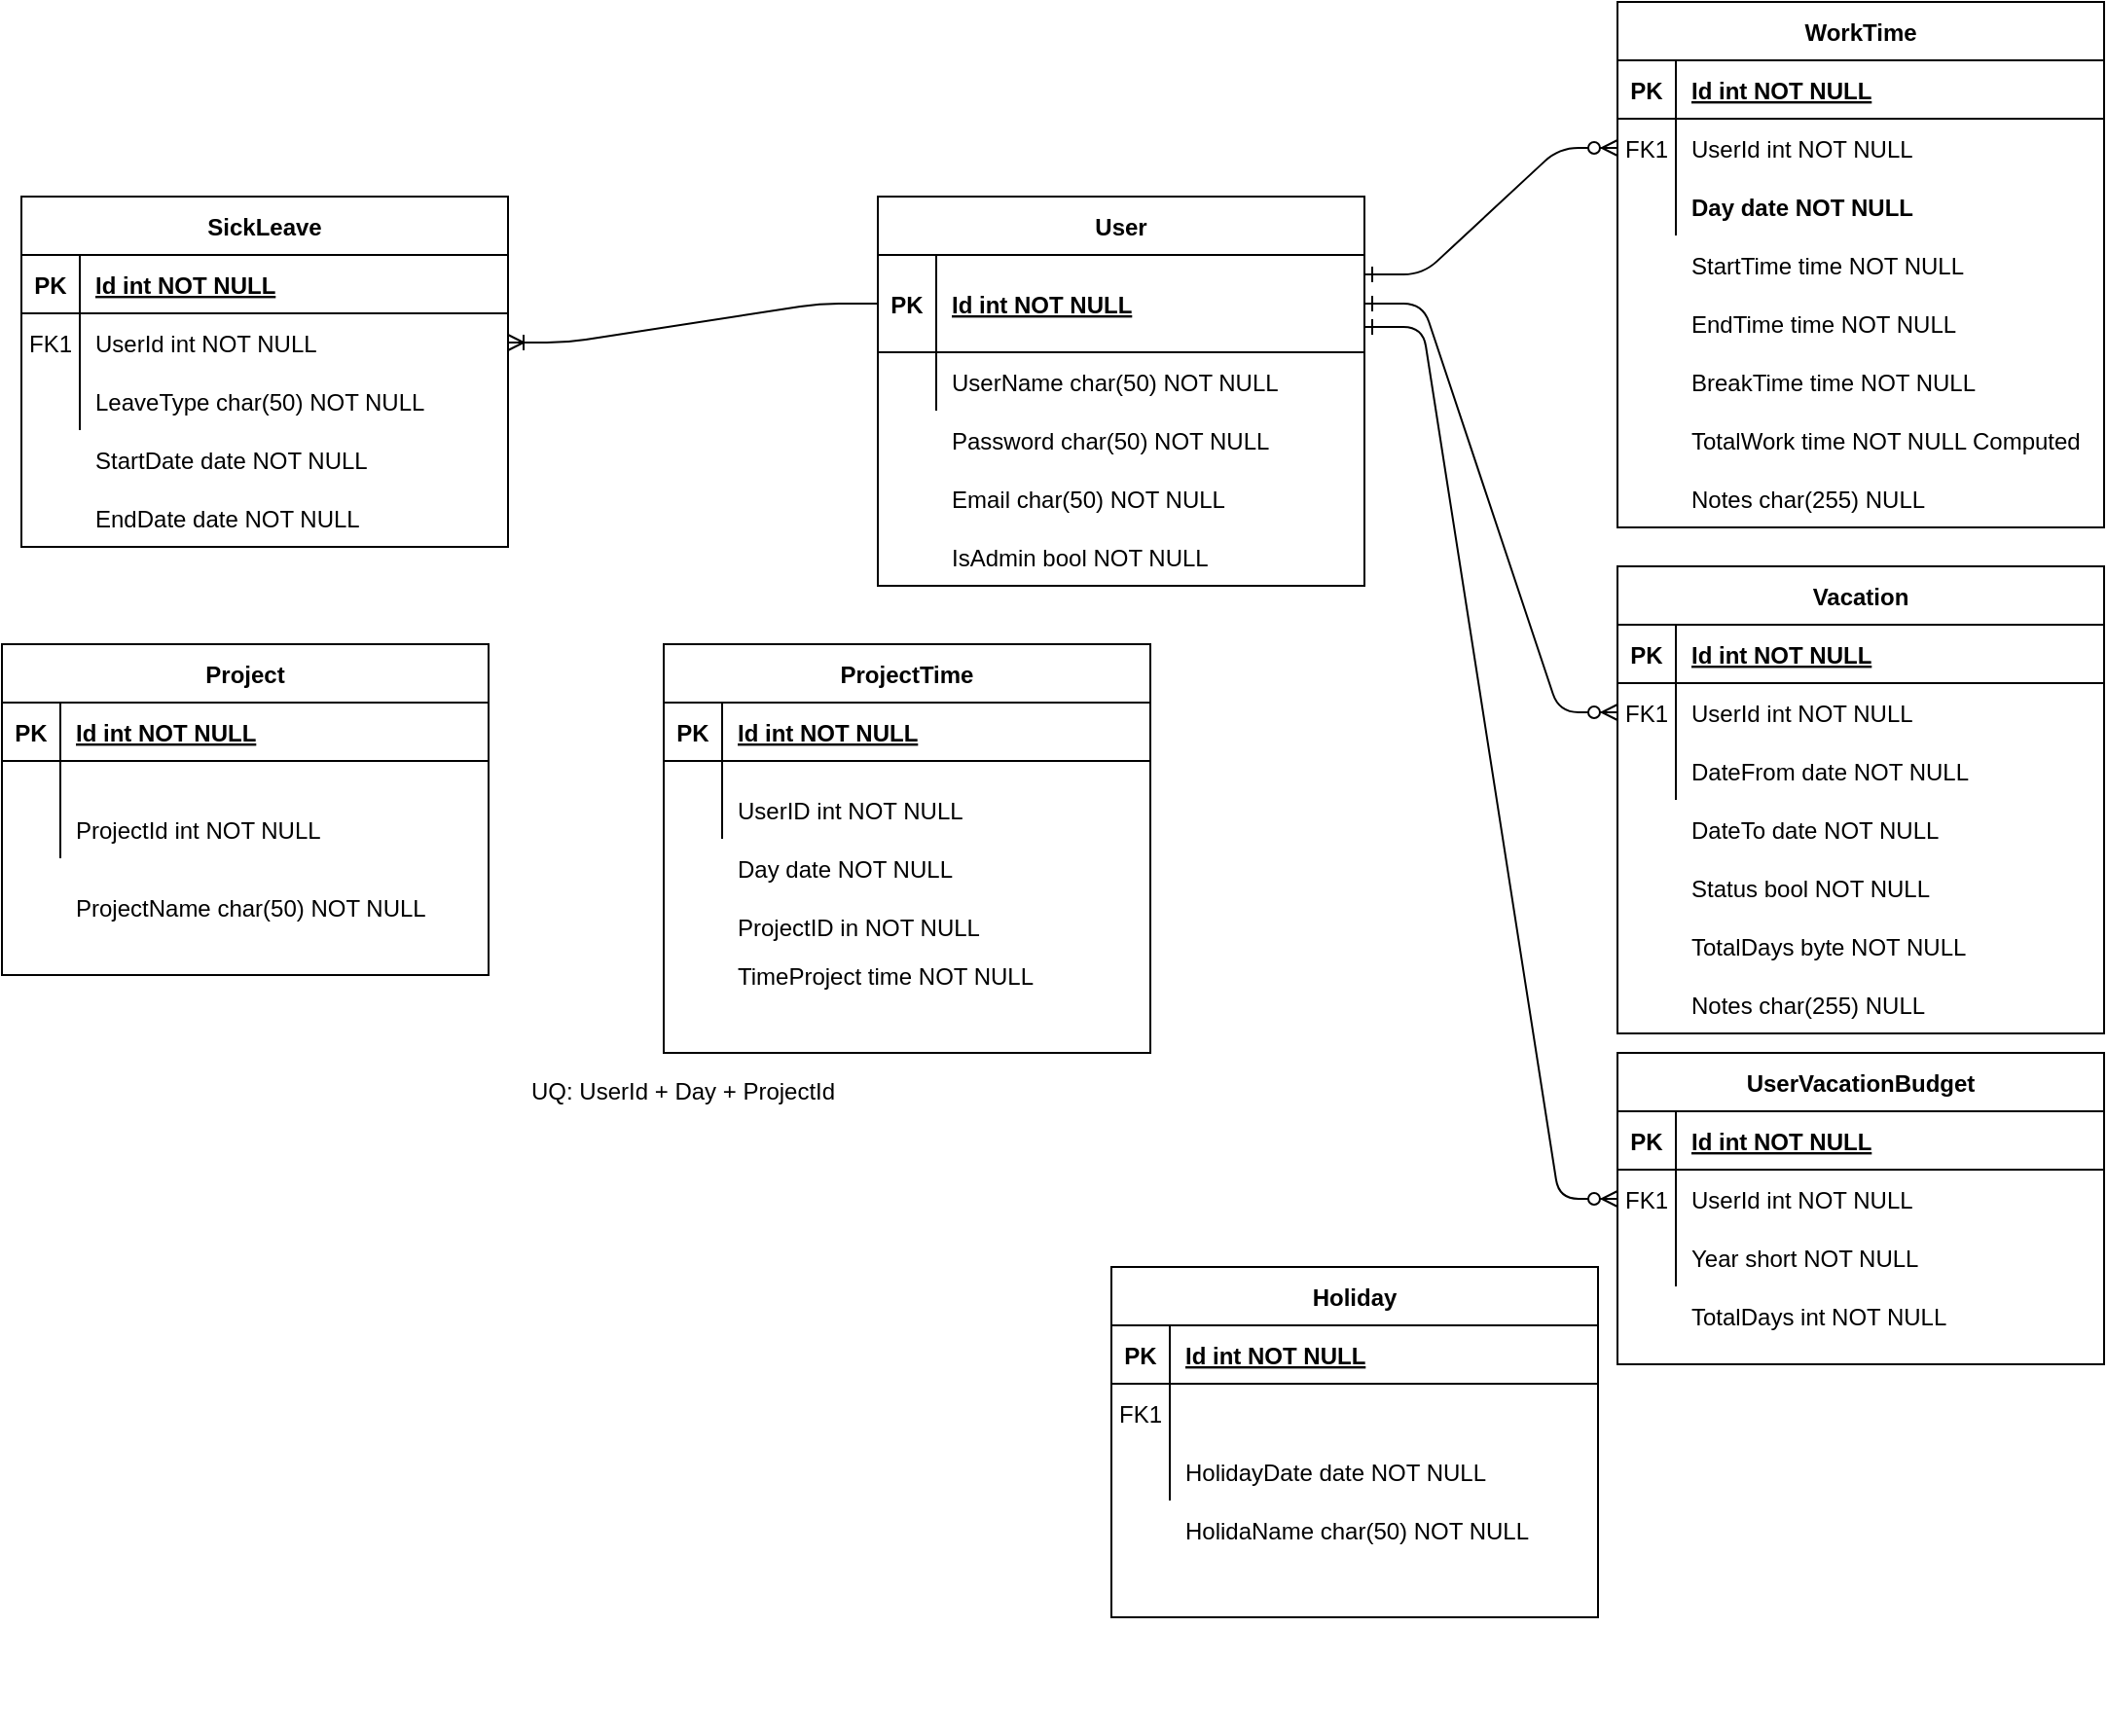 <mxfile version="13.9.9" type="device"><diagram id="R2lEEEUBdFMjLlhIrx00" name="Page-1"><mxGraphModel dx="2032" dy="792" grid="1" gridSize="10" guides="1" tooltips="1" connect="1" arrows="1" fold="1" page="1" pageScale="1" pageWidth="850" pageHeight="1100" math="0" shadow="0" extFonts="Permanent Marker^https://fonts.googleapis.com/css?family=Permanent+Marker"><root><mxCell id="0"/><mxCell id="1" parent="0"/><mxCell id="C-vyLk0tnHw3VtMMgP7b-1" value="" style="edgeStyle=entityRelationEdgeStyle;endArrow=ERzeroToMany;startArrow=ERone;endFill=1;startFill=0;" parent="1" target="C-vyLk0tnHw3VtMMgP7b-6" edge="1"><mxGeometry width="100" height="100" relative="1" as="geometry"><mxPoint x="450" y="150" as="sourcePoint"/><mxPoint x="440" y="620" as="targetPoint"/></mxGeometry></mxCell><mxCell id="0375sZLIrakor4TxVUf3-9" value="" style="edgeStyle=entityRelationEdgeStyle;endArrow=ERzeroToMany;startArrow=ERone;endFill=1;startFill=0;entryX=0;entryY=0.5;entryDx=0;entryDy=0;" parent="1" source="C-vyLk0tnHw3VtMMgP7b-24" target="C-vyLk0tnHw3VtMMgP7b-17" edge="1"><mxGeometry width="100" height="100" relative="1" as="geometry"><mxPoint x="370" y="170" as="sourcePoint"/><mxPoint x="450" y="200" as="targetPoint"/></mxGeometry></mxCell><mxCell id="0375sZLIrakor4TxVUf3-15" value="" style="group" parent="1" vertex="1" connectable="0"><mxGeometry x="580" y="10" width="250" height="270" as="geometry"/></mxCell><mxCell id="C-vyLk0tnHw3VtMMgP7b-2" value="WorkTime" style="shape=table;startSize=30;container=1;collapsible=1;childLayout=tableLayout;fixedRows=1;rowLines=0;fontStyle=1;align=center;resizeLast=1;" parent="0375sZLIrakor4TxVUf3-15" vertex="1"><mxGeometry width="250" height="270" as="geometry"/></mxCell><mxCell id="C-vyLk0tnHw3VtMMgP7b-3" value="" style="shape=partialRectangle;collapsible=0;dropTarget=0;pointerEvents=0;fillColor=none;points=[[0,0.5],[1,0.5]];portConstraint=eastwest;top=0;left=0;right=0;bottom=1;" parent="C-vyLk0tnHw3VtMMgP7b-2" vertex="1"><mxGeometry y="30" width="250" height="30" as="geometry"/></mxCell><mxCell id="C-vyLk0tnHw3VtMMgP7b-4" value="PK" style="shape=partialRectangle;overflow=hidden;connectable=0;fillColor=none;top=0;left=0;bottom=0;right=0;fontStyle=1;" parent="C-vyLk0tnHw3VtMMgP7b-3" vertex="1"><mxGeometry width="30" height="30" as="geometry"/></mxCell><mxCell id="C-vyLk0tnHw3VtMMgP7b-5" value="Id int NOT NULL " style="shape=partialRectangle;overflow=hidden;connectable=0;fillColor=none;top=0;left=0;bottom=0;right=0;align=left;spacingLeft=6;fontStyle=5;" parent="C-vyLk0tnHw3VtMMgP7b-3" vertex="1"><mxGeometry x="30" width="220" height="30" as="geometry"/></mxCell><mxCell id="C-vyLk0tnHw3VtMMgP7b-6" value="" style="shape=partialRectangle;collapsible=0;dropTarget=0;pointerEvents=0;fillColor=none;points=[[0,0.5],[1,0.5]];portConstraint=eastwest;top=0;left=0;right=0;bottom=0;" parent="C-vyLk0tnHw3VtMMgP7b-2" vertex="1"><mxGeometry y="60" width="250" height="30" as="geometry"/></mxCell><mxCell id="C-vyLk0tnHw3VtMMgP7b-7" value="FK1" style="shape=partialRectangle;overflow=hidden;connectable=0;fillColor=none;top=0;left=0;bottom=0;right=0;" parent="C-vyLk0tnHw3VtMMgP7b-6" vertex="1"><mxGeometry width="30" height="30" as="geometry"/></mxCell><mxCell id="C-vyLk0tnHw3VtMMgP7b-8" value="UserId int NOT NULL" style="shape=partialRectangle;overflow=hidden;connectable=0;fillColor=none;top=0;left=0;bottom=0;right=0;align=left;spacingLeft=6;" parent="C-vyLk0tnHw3VtMMgP7b-6" vertex="1"><mxGeometry x="30" width="220" height="30" as="geometry"/></mxCell><mxCell id="C-vyLk0tnHw3VtMMgP7b-9" value="" style="shape=partialRectangle;collapsible=0;dropTarget=0;pointerEvents=0;fillColor=none;points=[[0,0.5],[1,0.5]];portConstraint=eastwest;top=0;left=0;right=0;bottom=0;" parent="C-vyLk0tnHw3VtMMgP7b-2" vertex="1"><mxGeometry y="90" width="250" height="30" as="geometry"/></mxCell><mxCell id="C-vyLk0tnHw3VtMMgP7b-10" value="" style="shape=partialRectangle;overflow=hidden;connectable=0;fillColor=none;top=0;left=0;bottom=0;right=0;" parent="C-vyLk0tnHw3VtMMgP7b-9" vertex="1"><mxGeometry width="30" height="30" as="geometry"/></mxCell><mxCell id="C-vyLk0tnHw3VtMMgP7b-11" value="Day date NOT NULL" style="shape=partialRectangle;overflow=hidden;connectable=0;fillColor=none;top=0;left=0;bottom=0;right=0;align=left;spacingLeft=6;fontStyle=1" parent="C-vyLk0tnHw3VtMMgP7b-9" vertex="1"><mxGeometry x="30" width="220" height="30" as="geometry"/></mxCell><mxCell id="0375sZLIrakor4TxVUf3-4" value="StartTime time NOT NULL" style="shape=partialRectangle;overflow=hidden;connectable=0;fillColor=none;top=0;left=0;bottom=0;right=0;align=left;spacingLeft=6;" parent="0375sZLIrakor4TxVUf3-15" vertex="1"><mxGeometry x="30" y="120" width="220" height="30" as="geometry"/></mxCell><mxCell id="0375sZLIrakor4TxVUf3-5" value="EndTime time NOT NULL" style="shape=partialRectangle;overflow=hidden;connectable=0;fillColor=none;top=0;left=0;bottom=0;right=0;align=left;spacingLeft=6;" parent="0375sZLIrakor4TxVUf3-15" vertex="1"><mxGeometry x="30" y="150" width="220" height="30" as="geometry"/></mxCell><mxCell id="0375sZLIrakor4TxVUf3-6" value="BreakTime time NOT NULL" style="shape=partialRectangle;overflow=hidden;connectable=0;fillColor=none;top=0;left=0;bottom=0;right=0;align=left;spacingLeft=6;" parent="0375sZLIrakor4TxVUf3-15" vertex="1"><mxGeometry x="30" y="180" width="220" height="30" as="geometry"/></mxCell><mxCell id="0375sZLIrakor4TxVUf3-7" value="TotalWork time NOT NULL Computed" style="shape=partialRectangle;overflow=hidden;connectable=0;fillColor=none;top=0;left=0;bottom=0;right=0;align=left;spacingLeft=6;" parent="0375sZLIrakor4TxVUf3-15" vertex="1"><mxGeometry x="30" y="210" width="220" height="30" as="geometry"/></mxCell><mxCell id="0375sZLIrakor4TxVUf3-8" value="Notes char(255) NULL" style="shape=partialRectangle;overflow=hidden;connectable=0;fillColor=none;top=0;left=0;bottom=0;right=0;align=left;spacingLeft=6;" parent="0375sZLIrakor4TxVUf3-15" vertex="1"><mxGeometry x="30" y="240" width="220" height="30" as="geometry"/></mxCell><mxCell id="0375sZLIrakor4TxVUf3-16" value="" style="group" parent="1" vertex="1" connectable="0"><mxGeometry x="580" y="300" width="250" height="240" as="geometry"/></mxCell><mxCell id="C-vyLk0tnHw3VtMMgP7b-13" value="Vacation" style="shape=table;startSize=30;container=1;collapsible=1;childLayout=tableLayout;fixedRows=1;rowLines=0;fontStyle=1;align=center;resizeLast=1;" parent="0375sZLIrakor4TxVUf3-16" vertex="1"><mxGeometry width="250" height="240" as="geometry"/></mxCell><mxCell id="C-vyLk0tnHw3VtMMgP7b-14" value="" style="shape=partialRectangle;collapsible=0;dropTarget=0;pointerEvents=0;fillColor=none;points=[[0,0.5],[1,0.5]];portConstraint=eastwest;top=0;left=0;right=0;bottom=1;" parent="C-vyLk0tnHw3VtMMgP7b-13" vertex="1"><mxGeometry y="30" width="250" height="30" as="geometry"/></mxCell><mxCell id="C-vyLk0tnHw3VtMMgP7b-15" value="PK" style="shape=partialRectangle;overflow=hidden;connectable=0;fillColor=none;top=0;left=0;bottom=0;right=0;fontStyle=1;" parent="C-vyLk0tnHw3VtMMgP7b-14" vertex="1"><mxGeometry width="30" height="30" as="geometry"/></mxCell><mxCell id="C-vyLk0tnHw3VtMMgP7b-16" value="Id int NOT NULL" style="shape=partialRectangle;overflow=hidden;connectable=0;fillColor=none;top=0;left=0;bottom=0;right=0;align=left;spacingLeft=6;fontStyle=5;" parent="C-vyLk0tnHw3VtMMgP7b-14" vertex="1"><mxGeometry x="30" width="220" height="30" as="geometry"/></mxCell><mxCell id="C-vyLk0tnHw3VtMMgP7b-17" value="" style="shape=partialRectangle;collapsible=0;dropTarget=0;pointerEvents=0;fillColor=none;points=[[0,0.5],[1,0.5]];portConstraint=eastwest;top=0;left=0;right=0;bottom=0;" parent="C-vyLk0tnHw3VtMMgP7b-13" vertex="1"><mxGeometry y="60" width="250" height="30" as="geometry"/></mxCell><mxCell id="C-vyLk0tnHw3VtMMgP7b-18" value="FK1" style="shape=partialRectangle;overflow=hidden;connectable=0;fillColor=none;top=0;left=0;bottom=0;right=0;" parent="C-vyLk0tnHw3VtMMgP7b-17" vertex="1"><mxGeometry width="30" height="30" as="geometry"/></mxCell><mxCell id="C-vyLk0tnHw3VtMMgP7b-19" value="UserId int NOT NULL" style="shape=partialRectangle;overflow=hidden;connectable=0;fillColor=none;top=0;left=0;bottom=0;right=0;align=left;spacingLeft=6;" parent="C-vyLk0tnHw3VtMMgP7b-17" vertex="1"><mxGeometry x="30" width="220" height="30" as="geometry"/></mxCell><mxCell id="C-vyLk0tnHw3VtMMgP7b-20" value="" style="shape=partialRectangle;collapsible=0;dropTarget=0;pointerEvents=0;fillColor=none;points=[[0,0.5],[1,0.5]];portConstraint=eastwest;top=0;left=0;right=0;bottom=0;" parent="C-vyLk0tnHw3VtMMgP7b-13" vertex="1"><mxGeometry y="90" width="250" height="30" as="geometry"/></mxCell><mxCell id="C-vyLk0tnHw3VtMMgP7b-21" value="" style="shape=partialRectangle;overflow=hidden;connectable=0;fillColor=none;top=0;left=0;bottom=0;right=0;" parent="C-vyLk0tnHw3VtMMgP7b-20" vertex="1"><mxGeometry width="30" height="30" as="geometry"/></mxCell><mxCell id="C-vyLk0tnHw3VtMMgP7b-22" value="DateFrom date NOT NULL" style="shape=partialRectangle;overflow=hidden;connectable=0;fillColor=none;top=0;left=0;bottom=0;right=0;align=left;spacingLeft=6;" parent="C-vyLk0tnHw3VtMMgP7b-20" vertex="1"><mxGeometry x="30" width="220" height="30" as="geometry"/></mxCell><mxCell id="0375sZLIrakor4TxVUf3-11" value="DateTo date NOT NULL" style="shape=partialRectangle;overflow=hidden;connectable=0;fillColor=none;top=0;left=0;bottom=0;right=0;align=left;spacingLeft=6;" parent="0375sZLIrakor4TxVUf3-16" vertex="1"><mxGeometry x="30" y="120" width="220" height="30" as="geometry"/></mxCell><mxCell id="0375sZLIrakor4TxVUf3-12" value="Status bool NOT NULL" style="shape=partialRectangle;overflow=hidden;connectable=0;fillColor=none;top=0;left=0;bottom=0;right=0;align=left;spacingLeft=6;" parent="0375sZLIrakor4TxVUf3-16" vertex="1"><mxGeometry x="30" y="150" width="220" height="30" as="geometry"/></mxCell><mxCell id="0375sZLIrakor4TxVUf3-13" value="TotalDays byte NOT NULL" style="shape=partialRectangle;overflow=hidden;connectable=0;fillColor=none;top=0;left=0;bottom=0;right=0;align=left;spacingLeft=6;" parent="0375sZLIrakor4TxVUf3-16" vertex="1"><mxGeometry x="30" y="180" width="220" height="30" as="geometry"/></mxCell><mxCell id="0375sZLIrakor4TxVUf3-14" value="Notes char(255) NULL" style="shape=partialRectangle;overflow=hidden;connectable=0;fillColor=none;top=0;left=0;bottom=0;right=0;align=left;spacingLeft=6;" parent="0375sZLIrakor4TxVUf3-16" vertex="1"><mxGeometry x="30" y="210" width="220" height="30" as="geometry"/></mxCell><mxCell id="0375sZLIrakor4TxVUf3-17" value="UserVacationBudget" style="shape=table;startSize=30;container=1;collapsible=1;childLayout=tableLayout;fixedRows=1;rowLines=0;fontStyle=1;align=center;resizeLast=1;" parent="1" vertex="1"><mxGeometry x="580" y="550" width="250" height="160" as="geometry"/></mxCell><mxCell id="0375sZLIrakor4TxVUf3-18" value="" style="shape=partialRectangle;collapsible=0;dropTarget=0;pointerEvents=0;fillColor=none;points=[[0,0.5],[1,0.5]];portConstraint=eastwest;top=0;left=0;right=0;bottom=1;" parent="0375sZLIrakor4TxVUf3-17" vertex="1"><mxGeometry y="30" width="250" height="30" as="geometry"/></mxCell><mxCell id="0375sZLIrakor4TxVUf3-19" value="PK" style="shape=partialRectangle;overflow=hidden;connectable=0;fillColor=none;top=0;left=0;bottom=0;right=0;fontStyle=1;" parent="0375sZLIrakor4TxVUf3-18" vertex="1"><mxGeometry width="30" height="30" as="geometry"/></mxCell><mxCell id="0375sZLIrakor4TxVUf3-20" value="Id int NOT NULL" style="shape=partialRectangle;overflow=hidden;connectable=0;fillColor=none;top=0;left=0;bottom=0;right=0;align=left;spacingLeft=6;fontStyle=5;" parent="0375sZLIrakor4TxVUf3-18" vertex="1"><mxGeometry x="30" width="220" height="30" as="geometry"/></mxCell><mxCell id="0375sZLIrakor4TxVUf3-21" value="" style="shape=partialRectangle;collapsible=0;dropTarget=0;pointerEvents=0;fillColor=none;points=[[0,0.5],[1,0.5]];portConstraint=eastwest;top=0;left=0;right=0;bottom=0;" parent="0375sZLIrakor4TxVUf3-17" vertex="1"><mxGeometry y="60" width="250" height="30" as="geometry"/></mxCell><mxCell id="0375sZLIrakor4TxVUf3-22" value="FK1" style="shape=partialRectangle;overflow=hidden;connectable=0;fillColor=none;top=0;left=0;bottom=0;right=0;" parent="0375sZLIrakor4TxVUf3-21" vertex="1"><mxGeometry width="30" height="30" as="geometry"/></mxCell><mxCell id="0375sZLIrakor4TxVUf3-23" value="UserId int NOT NULL" style="shape=partialRectangle;overflow=hidden;connectable=0;fillColor=none;top=0;left=0;bottom=0;right=0;align=left;spacingLeft=6;" parent="0375sZLIrakor4TxVUf3-21" vertex="1"><mxGeometry x="30" width="220" height="30" as="geometry"/></mxCell><mxCell id="0375sZLIrakor4TxVUf3-24" value="" style="shape=partialRectangle;collapsible=0;dropTarget=0;pointerEvents=0;fillColor=none;points=[[0,0.5],[1,0.5]];portConstraint=eastwest;top=0;left=0;right=0;bottom=0;" parent="0375sZLIrakor4TxVUf3-17" vertex="1"><mxGeometry y="90" width="250" height="30" as="geometry"/></mxCell><mxCell id="0375sZLIrakor4TxVUf3-25" value="" style="shape=partialRectangle;overflow=hidden;connectable=0;fillColor=none;top=0;left=0;bottom=0;right=0;" parent="0375sZLIrakor4TxVUf3-24" vertex="1"><mxGeometry width="30" height="30" as="geometry"/></mxCell><mxCell id="0375sZLIrakor4TxVUf3-26" value="Year short NOT NULL" style="shape=partialRectangle;overflow=hidden;connectable=0;fillColor=none;top=0;left=0;bottom=0;right=0;align=left;spacingLeft=6;" parent="0375sZLIrakor4TxVUf3-24" vertex="1"><mxGeometry x="30" width="220" height="30" as="geometry"/></mxCell><mxCell id="0375sZLIrakor4TxVUf3-27" value="TotalDays int NOT NULL" style="shape=partialRectangle;overflow=hidden;connectable=0;fillColor=none;top=0;left=0;bottom=0;right=0;align=left;spacingLeft=6;" parent="1" vertex="1"><mxGeometry x="610" y="670" width="220" height="30" as="geometry"/></mxCell><mxCell id="0375sZLIrakor4TxVUf3-28" value="" style="edgeStyle=entityRelationEdgeStyle;endArrow=ERzeroToMany;startArrow=ERone;endFill=1;startFill=0;entryX=0;entryY=0.5;entryDx=0;entryDy=0;exitX=1;exitY=0.74;exitDx=0;exitDy=0;exitPerimeter=0;" parent="1" source="C-vyLk0tnHw3VtMMgP7b-24" edge="1"><mxGeometry width="100" height="100" relative="1" as="geometry"><mxPoint x="370" y="180" as="sourcePoint"/><mxPoint x="580" y="625" as="targetPoint"/></mxGeometry></mxCell><mxCell id="0375sZLIrakor4TxVUf3-29" value="" style="group" parent="1" vertex="1" connectable="0"><mxGeometry x="-240" y="110" width="250" height="240" as="geometry"/></mxCell><mxCell id="0375sZLIrakor4TxVUf3-30" value="SickLeave" style="shape=table;startSize=30;container=1;collapsible=1;childLayout=tableLayout;fixedRows=1;rowLines=0;fontStyle=1;align=center;resizeLast=1;" parent="0375sZLIrakor4TxVUf3-29" vertex="1"><mxGeometry width="250" height="180" as="geometry"/></mxCell><mxCell id="0375sZLIrakor4TxVUf3-31" value="" style="shape=partialRectangle;collapsible=0;dropTarget=0;pointerEvents=0;fillColor=none;points=[[0,0.5],[1,0.5]];portConstraint=eastwest;top=0;left=0;right=0;bottom=1;" parent="0375sZLIrakor4TxVUf3-30" vertex="1"><mxGeometry y="30" width="250" height="30" as="geometry"/></mxCell><mxCell id="0375sZLIrakor4TxVUf3-32" value="PK" style="shape=partialRectangle;overflow=hidden;connectable=0;fillColor=none;top=0;left=0;bottom=0;right=0;fontStyle=1;" parent="0375sZLIrakor4TxVUf3-31" vertex="1"><mxGeometry width="30" height="30" as="geometry"/></mxCell><mxCell id="0375sZLIrakor4TxVUf3-33" value="Id int NOT NULL" style="shape=partialRectangle;overflow=hidden;connectable=0;fillColor=none;top=0;left=0;bottom=0;right=0;align=left;spacingLeft=6;fontStyle=5;" parent="0375sZLIrakor4TxVUf3-31" vertex="1"><mxGeometry x="30" width="220" height="30" as="geometry"/></mxCell><mxCell id="0375sZLIrakor4TxVUf3-34" value="" style="shape=partialRectangle;collapsible=0;dropTarget=0;pointerEvents=0;fillColor=none;points=[[0,0.5],[1,0.5]];portConstraint=eastwest;top=0;left=0;right=0;bottom=0;" parent="0375sZLIrakor4TxVUf3-30" vertex="1"><mxGeometry y="60" width="250" height="30" as="geometry"/></mxCell><mxCell id="0375sZLIrakor4TxVUf3-35" value="FK1" style="shape=partialRectangle;overflow=hidden;connectable=0;fillColor=none;top=0;left=0;bottom=0;right=0;" parent="0375sZLIrakor4TxVUf3-34" vertex="1"><mxGeometry width="30" height="30" as="geometry"/></mxCell><mxCell id="0375sZLIrakor4TxVUf3-36" value="UserId int NOT NULL" style="shape=partialRectangle;overflow=hidden;connectable=0;fillColor=none;top=0;left=0;bottom=0;right=0;align=left;spacingLeft=6;" parent="0375sZLIrakor4TxVUf3-34" vertex="1"><mxGeometry x="30" width="220" height="30" as="geometry"/></mxCell><mxCell id="0375sZLIrakor4TxVUf3-37" value="" style="shape=partialRectangle;collapsible=0;dropTarget=0;pointerEvents=0;fillColor=none;points=[[0,0.5],[1,0.5]];portConstraint=eastwest;top=0;left=0;right=0;bottom=0;" parent="0375sZLIrakor4TxVUf3-30" vertex="1"><mxGeometry y="90" width="250" height="30" as="geometry"/></mxCell><mxCell id="0375sZLIrakor4TxVUf3-38" value="" style="shape=partialRectangle;overflow=hidden;connectable=0;fillColor=none;top=0;left=0;bottom=0;right=0;" parent="0375sZLIrakor4TxVUf3-37" vertex="1"><mxGeometry width="30" height="30" as="geometry"/></mxCell><mxCell id="0375sZLIrakor4TxVUf3-39" value="LeaveType char(50) NOT NULL" style="shape=partialRectangle;overflow=hidden;connectable=0;fillColor=none;top=0;left=0;bottom=0;right=0;align=left;spacingLeft=6;" parent="0375sZLIrakor4TxVUf3-37" vertex="1"><mxGeometry x="30" width="220" height="30" as="geometry"/></mxCell><mxCell id="0375sZLIrakor4TxVUf3-40" value="StartDate date NOT NULL" style="shape=partialRectangle;overflow=hidden;connectable=0;fillColor=none;top=0;left=0;bottom=0;right=0;align=left;spacingLeft=6;" parent="0375sZLIrakor4TxVUf3-29" vertex="1"><mxGeometry x="30" y="120" width="220" height="30" as="geometry"/></mxCell><mxCell id="0375sZLIrakor4TxVUf3-41" value="EndDate date NOT NULL" style="shape=partialRectangle;overflow=hidden;connectable=0;fillColor=none;top=0;left=0;bottom=0;right=0;align=left;spacingLeft=6;" parent="0375sZLIrakor4TxVUf3-29" vertex="1"><mxGeometry x="30" y="150" width="220" height="30" as="geometry"/></mxCell><mxCell id="0375sZLIrakor4TxVUf3-44" value="" style="group" parent="1" vertex="1" connectable="0"><mxGeometry x="200" y="110" width="250" height="200" as="geometry"/></mxCell><mxCell id="C-vyLk0tnHw3VtMMgP7b-23" value="User" style="shape=table;startSize=30;container=1;collapsible=1;childLayout=tableLayout;fixedRows=1;rowLines=0;fontStyle=1;align=center;resizeLast=1;" parent="0375sZLIrakor4TxVUf3-44" vertex="1"><mxGeometry width="250" height="200" as="geometry"/></mxCell><mxCell id="C-vyLk0tnHw3VtMMgP7b-24" value="" style="shape=partialRectangle;collapsible=0;dropTarget=0;pointerEvents=0;fillColor=none;points=[[0,0.5],[1,0.5]];portConstraint=eastwest;top=0;left=0;right=0;bottom=1;" parent="C-vyLk0tnHw3VtMMgP7b-23" vertex="1"><mxGeometry y="30" width="250" height="50" as="geometry"/></mxCell><mxCell id="C-vyLk0tnHw3VtMMgP7b-25" value="PK" style="shape=partialRectangle;overflow=hidden;connectable=0;fillColor=none;top=0;left=0;bottom=0;right=0;fontStyle=1;" parent="C-vyLk0tnHw3VtMMgP7b-24" vertex="1"><mxGeometry width="30" height="50" as="geometry"/></mxCell><mxCell id="C-vyLk0tnHw3VtMMgP7b-26" value="Id int NOT NULL " style="shape=partialRectangle;overflow=hidden;connectable=0;fillColor=none;top=0;left=0;bottom=0;right=0;align=left;spacingLeft=6;fontStyle=5;" parent="C-vyLk0tnHw3VtMMgP7b-24" vertex="1"><mxGeometry x="30" width="220" height="50" as="geometry"/></mxCell><mxCell id="C-vyLk0tnHw3VtMMgP7b-27" value="" style="shape=partialRectangle;collapsible=0;dropTarget=0;pointerEvents=0;fillColor=none;points=[[0,0.5],[1,0.5]];portConstraint=eastwest;top=0;left=0;right=0;bottom=0;" parent="C-vyLk0tnHw3VtMMgP7b-23" vertex="1"><mxGeometry y="80" width="250" height="30" as="geometry"/></mxCell><mxCell id="C-vyLk0tnHw3VtMMgP7b-28" value="" style="shape=partialRectangle;overflow=hidden;connectable=0;fillColor=none;top=0;left=0;bottom=0;right=0;" parent="C-vyLk0tnHw3VtMMgP7b-27" vertex="1"><mxGeometry width="30" height="30" as="geometry"/></mxCell><mxCell id="C-vyLk0tnHw3VtMMgP7b-29" value="UserName char(50) NOT NULL" style="shape=partialRectangle;overflow=hidden;connectable=0;fillColor=none;top=0;left=0;bottom=0;right=0;align=left;spacingLeft=6;" parent="C-vyLk0tnHw3VtMMgP7b-27" vertex="1"><mxGeometry x="30" width="220" height="30" as="geometry"/></mxCell><mxCell id="0375sZLIrakor4TxVUf3-1" value="Password char(50) NOT NULL" style="shape=partialRectangle;overflow=hidden;connectable=0;fillColor=none;top=0;left=0;bottom=0;right=0;align=left;spacingLeft=6;" parent="0375sZLIrakor4TxVUf3-44" vertex="1"><mxGeometry x="30" y="110" width="220" height="30" as="geometry"/></mxCell><mxCell id="0375sZLIrakor4TxVUf3-2" value="Email char(50) NOT NULL" style="shape=partialRectangle;overflow=hidden;connectable=0;fillColor=none;top=0;left=0;bottom=0;right=0;align=left;spacingLeft=6;" parent="0375sZLIrakor4TxVUf3-44" vertex="1"><mxGeometry x="30" y="140" width="220" height="30" as="geometry"/></mxCell><mxCell id="0375sZLIrakor4TxVUf3-3" value="IsAdmin bool NOT NULL" style="shape=partialRectangle;overflow=hidden;connectable=0;fillColor=none;top=0;left=0;bottom=0;right=0;align=left;spacingLeft=6;" parent="0375sZLIrakor4TxVUf3-44" vertex="1"><mxGeometry x="30" y="170" width="220" height="30" as="geometry"/></mxCell><mxCell id="0375sZLIrakor4TxVUf3-46" value="" style="edgeStyle=entityRelationEdgeStyle;fontSize=12;html=1;endArrow=ERoneToMany;exitX=0;exitY=0.5;exitDx=0;exitDy=0;" parent="1" source="C-vyLk0tnHw3VtMMgP7b-24" target="0375sZLIrakor4TxVUf3-34" edge="1"><mxGeometry width="100" height="100" relative="1" as="geometry"><mxPoint x="380" y="380" as="sourcePoint"/><mxPoint x="480" y="280" as="targetPoint"/></mxGeometry></mxCell><mxCell id="0375sZLIrakor4TxVUf3-47" value="" style="group" parent="1" vertex="1" connectable="0"><mxGeometry x="320" y="660" width="250" height="240" as="geometry"/></mxCell><mxCell id="0375sZLIrakor4TxVUf3-48" value="Holiday" style="shape=table;startSize=30;container=1;collapsible=1;childLayout=tableLayout;fixedRows=1;rowLines=0;fontStyle=1;align=center;resizeLast=1;" parent="0375sZLIrakor4TxVUf3-47" vertex="1"><mxGeometry width="250" height="180" as="geometry"/></mxCell><mxCell id="0375sZLIrakor4TxVUf3-49" value="" style="shape=partialRectangle;collapsible=0;dropTarget=0;pointerEvents=0;fillColor=none;points=[[0,0.5],[1,0.5]];portConstraint=eastwest;top=0;left=0;right=0;bottom=1;" parent="0375sZLIrakor4TxVUf3-48" vertex="1"><mxGeometry y="30" width="250" height="30" as="geometry"/></mxCell><mxCell id="0375sZLIrakor4TxVUf3-50" value="PK" style="shape=partialRectangle;overflow=hidden;connectable=0;fillColor=none;top=0;left=0;bottom=0;right=0;fontStyle=1;" parent="0375sZLIrakor4TxVUf3-49" vertex="1"><mxGeometry width="30" height="30" as="geometry"/></mxCell><mxCell id="0375sZLIrakor4TxVUf3-51" value="Id int NOT NULL" style="shape=partialRectangle;overflow=hidden;connectable=0;fillColor=none;top=0;left=0;bottom=0;right=0;align=left;spacingLeft=6;fontStyle=5;" parent="0375sZLIrakor4TxVUf3-49" vertex="1"><mxGeometry x="30" width="220" height="30" as="geometry"/></mxCell><mxCell id="0375sZLIrakor4TxVUf3-52" value="" style="shape=partialRectangle;collapsible=0;dropTarget=0;pointerEvents=0;fillColor=none;points=[[0,0.5],[1,0.5]];portConstraint=eastwest;top=0;left=0;right=0;bottom=0;" parent="0375sZLIrakor4TxVUf3-48" vertex="1"><mxGeometry y="60" width="250" height="30" as="geometry"/></mxCell><mxCell id="0375sZLIrakor4TxVUf3-53" value="FK1" style="shape=partialRectangle;overflow=hidden;connectable=0;fillColor=none;top=0;left=0;bottom=0;right=0;" parent="0375sZLIrakor4TxVUf3-52" vertex="1"><mxGeometry width="30" height="30" as="geometry"/></mxCell><mxCell id="0375sZLIrakor4TxVUf3-54" value="" style="shape=partialRectangle;overflow=hidden;connectable=0;fillColor=none;top=0;left=0;bottom=0;right=0;align=left;spacingLeft=6;" parent="0375sZLIrakor4TxVUf3-52" vertex="1"><mxGeometry x="30" width="220" height="30" as="geometry"/></mxCell><mxCell id="0375sZLIrakor4TxVUf3-55" value="" style="shape=partialRectangle;collapsible=0;dropTarget=0;pointerEvents=0;fillColor=none;points=[[0,0.5],[1,0.5]];portConstraint=eastwest;top=0;left=0;right=0;bottom=0;" parent="0375sZLIrakor4TxVUf3-48" vertex="1"><mxGeometry y="90" width="250" height="30" as="geometry"/></mxCell><mxCell id="0375sZLIrakor4TxVUf3-56" value="" style="shape=partialRectangle;overflow=hidden;connectable=0;fillColor=none;top=0;left=0;bottom=0;right=0;" parent="0375sZLIrakor4TxVUf3-55" vertex="1"><mxGeometry width="30" height="30" as="geometry"/></mxCell><mxCell id="0375sZLIrakor4TxVUf3-57" value="HolidayDate date NOT NULL" style="shape=partialRectangle;overflow=hidden;connectable=0;fillColor=none;top=0;left=0;bottom=0;right=0;align=left;spacingLeft=6;" parent="0375sZLIrakor4TxVUf3-55" vertex="1"><mxGeometry x="30" width="220" height="30" as="geometry"/></mxCell><mxCell id="0375sZLIrakor4TxVUf3-58" value="HolidaName char(50) NOT NULL" style="shape=partialRectangle;overflow=hidden;connectable=0;fillColor=none;top=0;left=0;bottom=0;right=0;align=left;spacingLeft=6;" parent="0375sZLIrakor4TxVUf3-47" vertex="1"><mxGeometry x="30" y="120" width="220" height="30" as="geometry"/></mxCell><mxCell id="Vdeed185aihRTHxbYJRU-1" value="" style="group" parent="1" vertex="1" connectable="0"><mxGeometry x="-250" y="340" width="250" height="240" as="geometry"/></mxCell><mxCell id="Vdeed185aihRTHxbYJRU-2" value="Project" style="shape=table;startSize=30;container=1;collapsible=1;childLayout=tableLayout;fixedRows=1;rowLines=0;fontStyle=1;align=center;resizeLast=1;" parent="Vdeed185aihRTHxbYJRU-1" vertex="1"><mxGeometry width="250" height="170" as="geometry"/></mxCell><mxCell id="Vdeed185aihRTHxbYJRU-3" value="" style="shape=partialRectangle;collapsible=0;dropTarget=0;pointerEvents=0;fillColor=none;points=[[0,0.5],[1,0.5]];portConstraint=eastwest;top=0;left=0;right=0;bottom=1;" parent="Vdeed185aihRTHxbYJRU-2" vertex="1"><mxGeometry y="30" width="250" height="30" as="geometry"/></mxCell><mxCell id="Vdeed185aihRTHxbYJRU-4" value="PK" style="shape=partialRectangle;overflow=hidden;connectable=0;fillColor=none;top=0;left=0;bottom=0;right=0;fontStyle=1;" parent="Vdeed185aihRTHxbYJRU-3" vertex="1"><mxGeometry width="30" height="30" as="geometry"/></mxCell><mxCell id="Vdeed185aihRTHxbYJRU-5" value="Id int NOT NULL" style="shape=partialRectangle;overflow=hidden;connectable=0;fillColor=none;top=0;left=0;bottom=0;right=0;align=left;spacingLeft=6;fontStyle=5;" parent="Vdeed185aihRTHxbYJRU-3" vertex="1"><mxGeometry x="30" width="220" height="30" as="geometry"/></mxCell><mxCell id="Vdeed185aihRTHxbYJRU-6" value="" style="shape=partialRectangle;collapsible=0;dropTarget=0;pointerEvents=0;fillColor=none;points=[[0,0.5],[1,0.5]];portConstraint=eastwest;top=0;left=0;right=0;bottom=0;" parent="Vdeed185aihRTHxbYJRU-2" vertex="1"><mxGeometry y="60" width="250" height="20" as="geometry"/></mxCell><mxCell id="Vdeed185aihRTHxbYJRU-7" value="" style="shape=partialRectangle;overflow=hidden;connectable=0;fillColor=none;top=0;left=0;bottom=0;right=0;" parent="Vdeed185aihRTHxbYJRU-6" vertex="1"><mxGeometry width="30" height="20" as="geometry"/></mxCell><mxCell id="Vdeed185aihRTHxbYJRU-8" value="" style="shape=partialRectangle;overflow=hidden;connectable=0;fillColor=none;top=0;left=0;bottom=0;right=0;align=left;spacingLeft=6;" parent="Vdeed185aihRTHxbYJRU-6" vertex="1"><mxGeometry x="30" width="220" height="20" as="geometry"/></mxCell><mxCell id="Vdeed185aihRTHxbYJRU-9" value="" style="shape=partialRectangle;collapsible=0;dropTarget=0;pointerEvents=0;fillColor=none;points=[[0,0.5],[1,0.5]];portConstraint=eastwest;top=0;left=0;right=0;bottom=0;" parent="Vdeed185aihRTHxbYJRU-2" vertex="1"><mxGeometry y="80" width="250" height="30" as="geometry"/></mxCell><mxCell id="Vdeed185aihRTHxbYJRU-10" value="" style="shape=partialRectangle;overflow=hidden;connectable=0;fillColor=none;top=0;left=0;bottom=0;right=0;" parent="Vdeed185aihRTHxbYJRU-9" vertex="1"><mxGeometry width="30" height="30" as="geometry"/></mxCell><mxCell id="Vdeed185aihRTHxbYJRU-11" value="ProjectId int NOT NULL" style="shape=partialRectangle;overflow=hidden;connectable=0;fillColor=none;top=0;left=0;bottom=0;right=0;align=left;spacingLeft=6;" parent="Vdeed185aihRTHxbYJRU-9" vertex="1"><mxGeometry x="30" width="220" height="30" as="geometry"/></mxCell><mxCell id="Vdeed185aihRTHxbYJRU-12" value="ProjectName char(50) NOT NULL" style="shape=partialRectangle;overflow=hidden;connectable=0;fillColor=none;top=0;left=0;bottom=0;right=0;align=left;spacingLeft=6;" parent="Vdeed185aihRTHxbYJRU-1" vertex="1"><mxGeometry x="30" y="120" width="220" height="30" as="geometry"/></mxCell><mxCell id="Vdeed185aihRTHxbYJRU-13" value="" style="group" parent="1" vertex="1" connectable="0"><mxGeometry x="90" y="350" width="250" height="250" as="geometry"/></mxCell><mxCell id="Vdeed185aihRTHxbYJRU-14" value="ProjectTime" style="shape=table;startSize=30;container=1;collapsible=1;childLayout=tableLayout;fixedRows=1;rowLines=0;fontStyle=1;align=center;resizeLast=1;" parent="Vdeed185aihRTHxbYJRU-13" vertex="1"><mxGeometry y="-10" width="250" height="210" as="geometry"/></mxCell><mxCell id="Vdeed185aihRTHxbYJRU-15" value="" style="shape=partialRectangle;collapsible=0;dropTarget=0;pointerEvents=0;fillColor=none;points=[[0,0.5],[1,0.5]];portConstraint=eastwest;top=0;left=0;right=0;bottom=1;" parent="Vdeed185aihRTHxbYJRU-14" vertex="1"><mxGeometry y="30" width="250" height="30" as="geometry"/></mxCell><mxCell id="Vdeed185aihRTHxbYJRU-16" value="PK" style="shape=partialRectangle;overflow=hidden;connectable=0;fillColor=none;top=0;left=0;bottom=0;right=0;fontStyle=1;" parent="Vdeed185aihRTHxbYJRU-15" vertex="1"><mxGeometry width="30" height="30" as="geometry"/></mxCell><mxCell id="Vdeed185aihRTHxbYJRU-17" value="Id int NOT NULL" style="shape=partialRectangle;overflow=hidden;connectable=0;fillColor=none;top=0;left=0;bottom=0;right=0;align=left;spacingLeft=6;fontStyle=5;" parent="Vdeed185aihRTHxbYJRU-15" vertex="1"><mxGeometry x="30" width="220" height="30" as="geometry"/></mxCell><mxCell id="Vdeed185aihRTHxbYJRU-18" value="" style="shape=partialRectangle;collapsible=0;dropTarget=0;pointerEvents=0;fillColor=none;points=[[0,0.5],[1,0.5]];portConstraint=eastwest;top=0;left=0;right=0;bottom=0;" parent="Vdeed185aihRTHxbYJRU-14" vertex="1"><mxGeometry y="60" width="250" height="20" as="geometry"/></mxCell><mxCell id="Vdeed185aihRTHxbYJRU-19" value="" style="shape=partialRectangle;overflow=hidden;connectable=0;fillColor=none;top=0;left=0;bottom=0;right=0;" parent="Vdeed185aihRTHxbYJRU-18" vertex="1"><mxGeometry width="30" height="20" as="geometry"/></mxCell><mxCell id="Vdeed185aihRTHxbYJRU-20" value="" style="shape=partialRectangle;overflow=hidden;connectable=0;fillColor=none;top=0;left=0;bottom=0;right=0;align=left;spacingLeft=6;" parent="Vdeed185aihRTHxbYJRU-18" vertex="1"><mxGeometry x="30" width="220" height="20" as="geometry"/></mxCell><mxCell id="Vdeed185aihRTHxbYJRU-21" value="" style="shape=partialRectangle;collapsible=0;dropTarget=0;pointerEvents=0;fillColor=none;points=[[0,0.5],[1,0.5]];portConstraint=eastwest;top=0;left=0;right=0;bottom=0;" parent="Vdeed185aihRTHxbYJRU-14" vertex="1"><mxGeometry y="80" width="250" height="20" as="geometry"/></mxCell><mxCell id="Vdeed185aihRTHxbYJRU-22" value="" style="shape=partialRectangle;overflow=hidden;connectable=0;fillColor=none;top=0;left=0;bottom=0;right=0;" parent="Vdeed185aihRTHxbYJRU-21" vertex="1"><mxGeometry width="30" height="20" as="geometry"/></mxCell><mxCell id="Vdeed185aihRTHxbYJRU-23" value="" style="shape=partialRectangle;overflow=hidden;connectable=0;fillColor=none;top=0;left=0;bottom=0;right=0;align=left;spacingLeft=6;" parent="Vdeed185aihRTHxbYJRU-21" vertex="1"><mxGeometry x="30" width="220" height="20" as="geometry"/></mxCell><mxCell id="Vdeed185aihRTHxbYJRU-24" value="Day date NOT NULL " style="shape=partialRectangle;overflow=hidden;connectable=0;fillColor=none;top=0;left=0;bottom=0;right=0;align=left;spacingLeft=6;" parent="Vdeed185aihRTHxbYJRU-13" vertex="1"><mxGeometry x="30" y="90" width="220" height="30" as="geometry"/></mxCell><mxCell id="Vdeed185aihRTHxbYJRU-37" value="ProjectID in NOT NULL" style="shape=partialRectangle;overflow=hidden;connectable=0;fillColor=none;top=0;left=0;bottom=0;right=0;align=left;spacingLeft=6;" parent="Vdeed185aihRTHxbYJRU-13" vertex="1"><mxGeometry x="30" y="120" width="220" height="30" as="geometry"/></mxCell><mxCell id="Vdeed185aihRTHxbYJRU-38" value="TimeProject time NOT NULL" style="shape=partialRectangle;overflow=hidden;connectable=0;fillColor=none;top=0;left=0;bottom=0;right=0;align=left;spacingLeft=6;" parent="Vdeed185aihRTHxbYJRU-13" vertex="1"><mxGeometry x="30" y="140" width="220" height="40" as="geometry"/></mxCell><mxCell id="Vdeed185aihRTHxbYJRU-39" value="UQ: UserId + Day + ProjectId" style="text;html=1;strokeColor=none;fillColor=none;align=left;verticalAlign=middle;whiteSpace=wrap;rounded=0;" parent="Vdeed185aihRTHxbYJRU-13" vertex="1"><mxGeometry x="-70" y="210" width="240" height="20" as="geometry"/></mxCell><mxCell id="hqXUKc325tQU7dJXU31L-1" value="UserID int NOT NULL" style="shape=partialRectangle;overflow=hidden;connectable=0;fillColor=none;top=0;left=0;bottom=0;right=0;align=left;spacingLeft=6;" vertex="1" parent="Vdeed185aihRTHxbYJRU-13"><mxGeometry x="30" y="60" width="220" height="30" as="geometry"/></mxCell></root></mxGraphModel></diagram></mxfile>